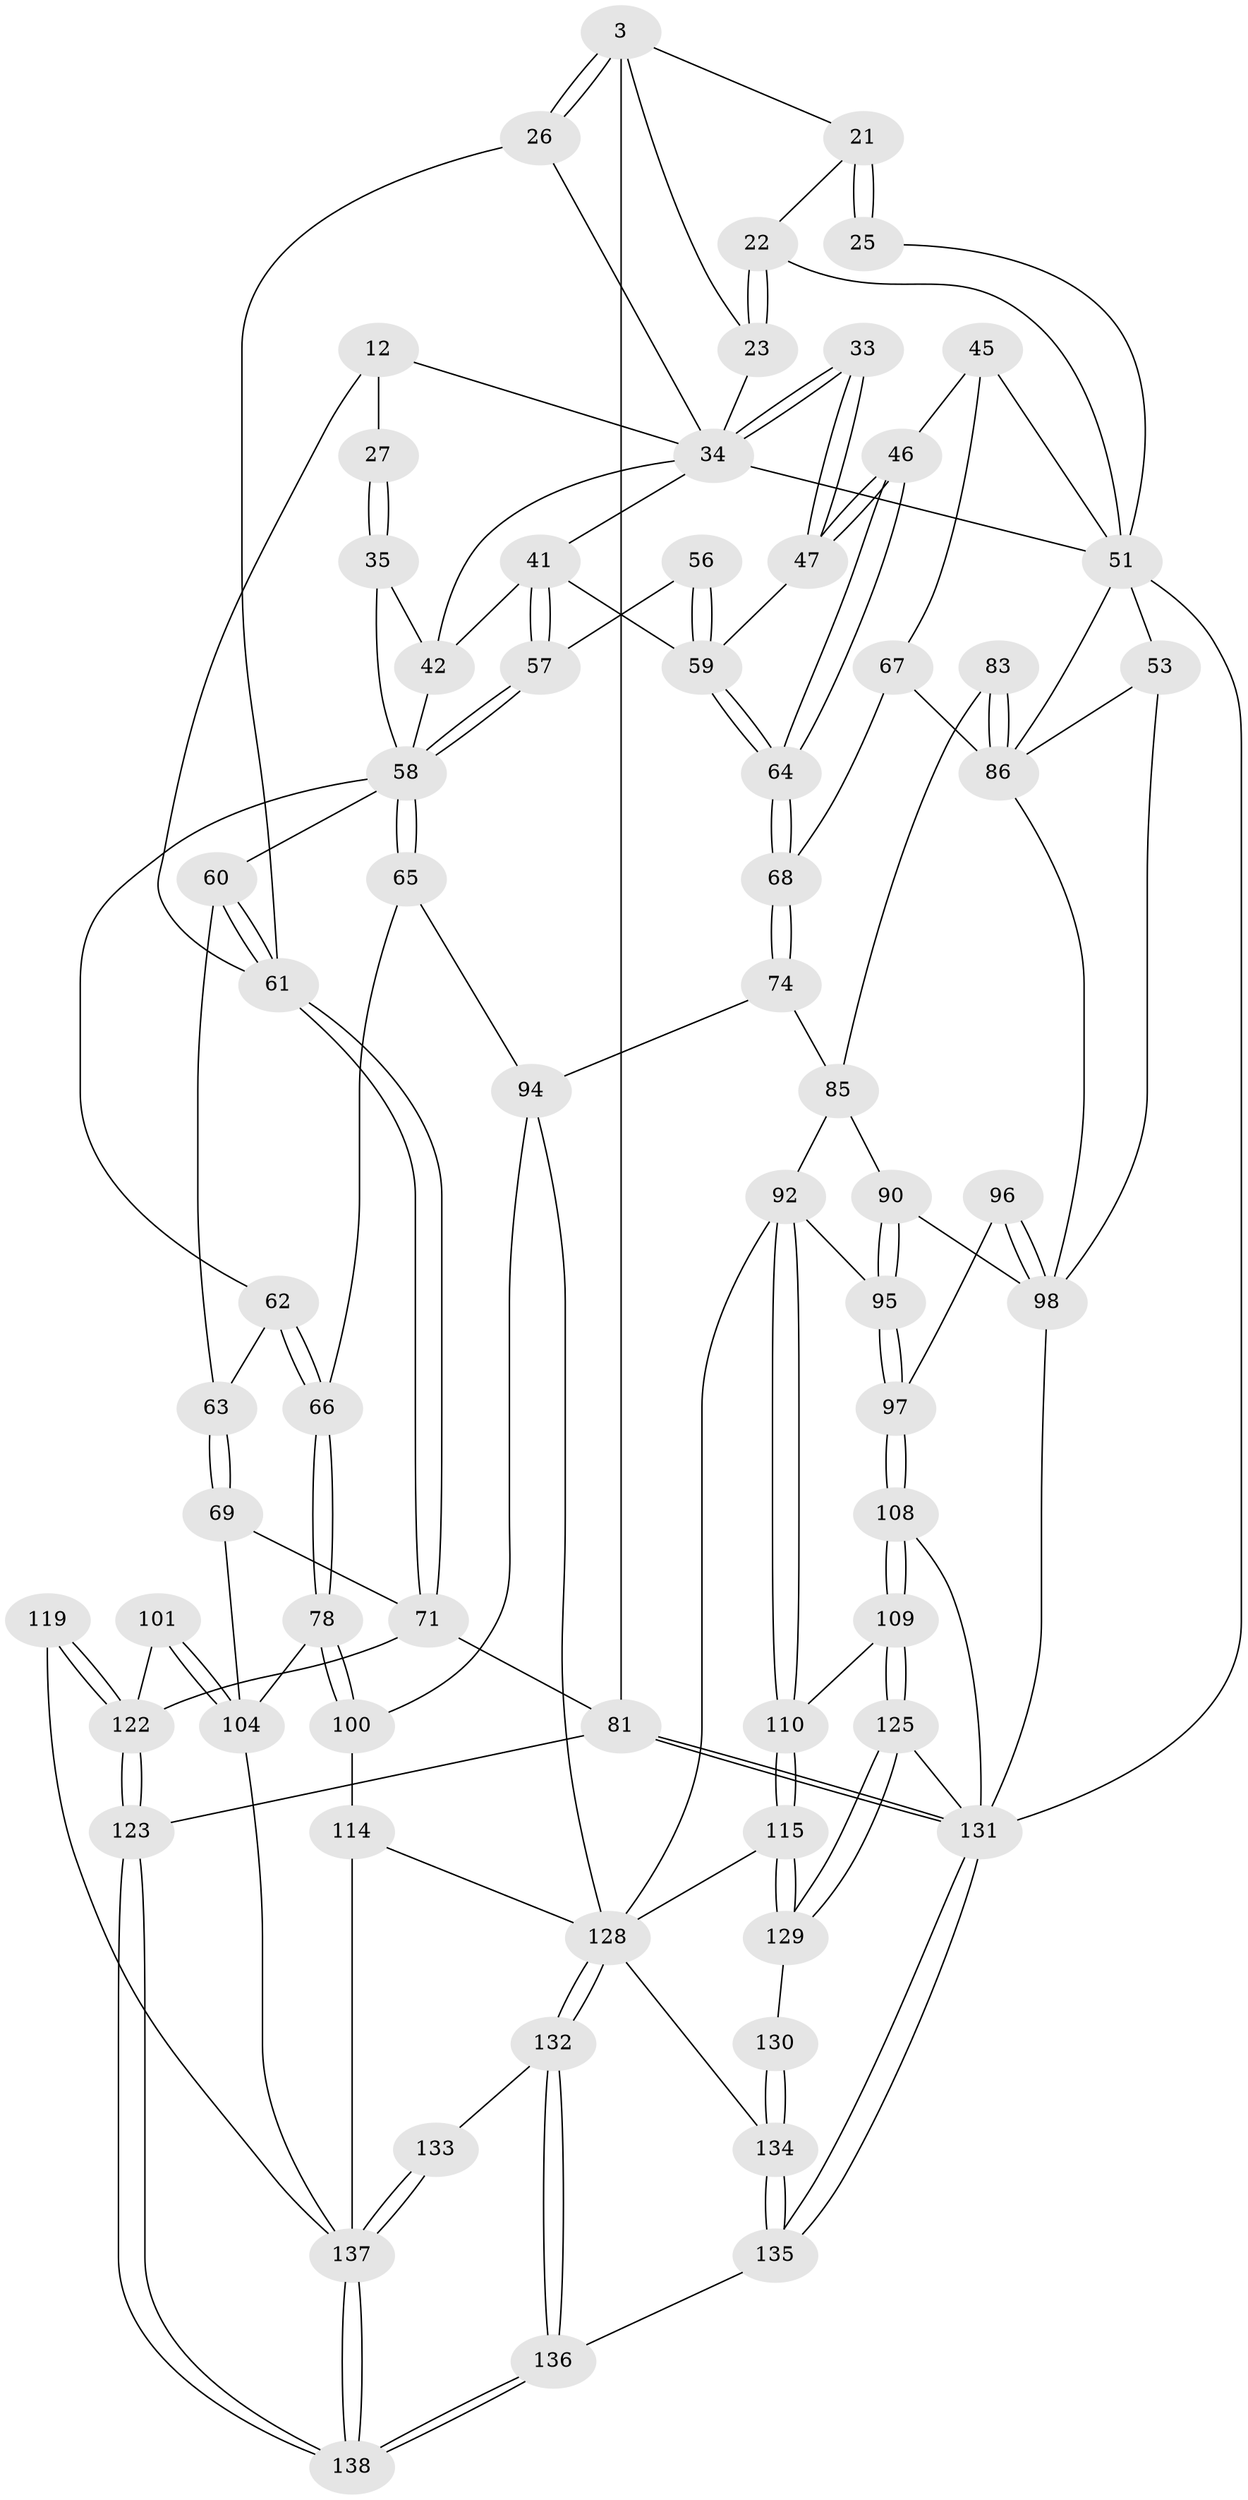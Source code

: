 // original degree distribution, {4: 0.21739130434782608, 6: 0.21739130434782608, 3: 0.021739130434782608, 5: 0.5434782608695652}
// Generated by graph-tools (version 1.1) at 2025/01/03/09/25 05:01:07]
// undirected, 69 vertices, 161 edges
graph export_dot {
graph [start="1"]
  node [color=gray90,style=filled];
  3 [pos="+0+0",super="+2"];
  12 [pos="+0.2181190567291345+0.1668926890498032",super="+11"];
  21 [pos="+0.94436153046862+0.09955431827761069",super="+18+19"];
  22 [pos="+0.9361655734406154+0.18264616206723291"];
  23 [pos="+0.8728815803579696+0.14667888854259947",super="+20"];
  25 [pos="+1+0.11267274570976955"];
  26 [pos="+0+0",super="+14+4"];
  27 [pos="+0.27628241553394334+0.1992329931805494",super="+17"];
  33 [pos="+0.724392200902879+0.298120624290571"];
  34 [pos="+0.6905442161788002+0.2070772593711413",super="+10+31"];
  35 [pos="+0.2907499090143298+0.25186618492905294",super="+16"];
  41 [pos="+0.5532037462679195+0.2645121640174915",super="+40"];
  42 [pos="+0.4878731445081765+0.24073609333991688",super="+15"];
  45 [pos="+0.7975557739262779+0.3879619403004463"];
  46 [pos="+0.7311956385708736+0.34732310650494486"];
  47 [pos="+0.7265121880605517+0.34109046433512824"];
  51 [pos="+1+0.5106729933202225",super="+32+48"];
  53 [pos="+1+0.4655872768298826",super="+52"];
  56 [pos="+0.5758580806750642+0.4366812432785715"];
  57 [pos="+0.5550978905136977+0.43025255615539476"];
  58 [pos="+0.3802304805673174+0.4276891521784093",super="+43"];
  59 [pos="+0.5963227540189863+0.45293571424854456",super="+54+55"];
  60 [pos="+0.0808383770520431+0.40475065644436886",super="+38"];
  61 [pos="+0+0.4426665802007497",super="+44+39+13"];
  62 [pos="+0.20263562754465614+0.4887855460588426"];
  63 [pos="+0.10034292620703822+0.44656930753289836"];
  64 [pos="+0.6261556197337541+0.48753621390744223"];
  65 [pos="+0.35777949734460457+0.5154068929406888"];
  66 [pos="+0.275886156095487+0.5584029094206611"];
  67 [pos="+0.7432111683822491+0.45763971649051316",super="+50"];
  68 [pos="+0.6307442434352953+0.50022416180536"];
  69 [pos="+0.06585921995747067+0.6033798362038298"];
  71 [pos="+0+0.5997756793813221",super="+70"];
  74 [pos="+0.6312174605641421+0.538120208728232"];
  78 [pos="+0.23475797967436662+0.6072604242829182"];
  81 [pos="+1+1",super="+77"];
  83 [pos="+0.7363953262306971+0.565987958430313"];
  85 [pos="+0.669394243284147+0.5637440818229527",super="+84"];
  86 [pos="+0.819799686167971+0.5781846345191267",super="+76+72+73"];
  90 [pos="+0.735770393730479+0.6332616661487137"];
  92 [pos="+0.49707392766978775+0.6782888443309368",super="+91"];
  94 [pos="+0.49464185967569485+0.6763663528721234",super="+75"];
  95 [pos="+0.703256192658585+0.7322681656139334"];
  96 [pos="+0.75165178230527+0.7315870166327599"];
  97 [pos="+0.707867973909259+0.7396550250098547"];
  98 [pos="+0.8749682715341108+0.7391391905155911",super="+87+89"];
  100 [pos="+0.28866068202850526+0.7095204072649741",super="+99"];
  101 [pos="+0.12169656194276347+0.786608460085536"];
  104 [pos="+0.16732564419256613+0.7687919253787859",super="+79+80"];
  108 [pos="+0.6868777561163698+0.804513460992903"];
  109 [pos="+0.6754265922154873+0.8212674541062843"];
  110 [pos="+0.6291247328310481+0.8214287884379197"];
  114 [pos="+0.342185723630884+0.8476268168031472",super="+113+105"];
  115 [pos="+0.5678264601333073+0.8634037333430689"];
  119 [pos="+0.1880016545646027+0.9241251969574663"];
  122 [pos="+0+1",super="+103+102"];
  123 [pos="+0+1"];
  125 [pos="+0.7229647860700097+0.962221253603925"];
  128 [pos="+0.43041921566938507+0.9080134934032454",super="+112+116"];
  129 [pos="+0.5784353981298085+0.9159418065732498"];
  130 [pos="+0.5386962290633315+0.98196802660965"];
  131 [pos="+0.7824410555947151+1",super="+124+117"];
  132 [pos="+0.4297684675712375+0.9204025875703984"];
  133 [pos="+0.39235288670812507+0.9627880195441534"];
  134 [pos="+0.5366065751268784+0.9940627572002341",super="+127+126"];
  135 [pos="+0.5387861567509961+1"];
  136 [pos="+0.49674579020582615+1"];
  137 [pos="+0.331824369787943+1",super="+121+120"];
  138 [pos="+0.3660406650841168+1"];
  3 -- 26 [weight=2];
  3 -- 26;
  3 -- 81 [weight=2];
  3 -- 21;
  3 -- 23;
  12 -- 27 [weight=2];
  12 -- 61;
  12 -- 34;
  21 -- 22;
  21 -- 25 [weight=2];
  21 -- 25;
  22 -- 23;
  22 -- 23;
  22 -- 51;
  23 -- 34 [weight=2];
  25 -- 51;
  26 -- 61 [weight=2];
  26 -- 34;
  27 -- 35 [weight=2];
  27 -- 35;
  33 -- 34 [weight=2];
  33 -- 34;
  33 -- 47;
  33 -- 47;
  34 -- 41;
  34 -- 51;
  34 -- 42;
  35 -- 58;
  35 -- 42;
  41 -- 42;
  41 -- 57;
  41 -- 57;
  41 -- 59;
  42 -- 58;
  45 -- 46;
  45 -- 51;
  45 -- 67;
  46 -- 47;
  46 -- 47;
  46 -- 64;
  46 -- 64;
  47 -- 59;
  51 -- 53 [weight=2];
  51 -- 86;
  51 -- 131;
  53 -- 86;
  53 -- 98;
  56 -- 57;
  56 -- 59 [weight=2];
  56 -- 59;
  57 -- 58;
  57 -- 58;
  58 -- 65;
  58 -- 65;
  58 -- 60;
  58 -- 62;
  59 -- 64;
  59 -- 64;
  60 -- 61 [weight=2];
  60 -- 61;
  60 -- 63;
  61 -- 71;
  61 -- 71;
  62 -- 63;
  62 -- 66;
  62 -- 66;
  63 -- 69;
  63 -- 69;
  64 -- 68;
  64 -- 68;
  65 -- 66;
  65 -- 94;
  66 -- 78;
  66 -- 78;
  67 -- 68;
  67 -- 86 [weight=2];
  68 -- 74;
  68 -- 74;
  69 -- 104;
  69 -- 71;
  71 -- 81;
  71 -- 122;
  74 -- 85;
  74 -- 94;
  78 -- 100;
  78 -- 100;
  78 -- 104;
  81 -- 131 [weight=2];
  81 -- 131;
  81 -- 123;
  83 -- 86 [weight=2];
  83 -- 86;
  83 -- 85;
  85 -- 92;
  85 -- 90;
  86 -- 98;
  90 -- 95;
  90 -- 95;
  90 -- 98;
  92 -- 110;
  92 -- 110;
  92 -- 95;
  92 -- 128;
  94 -- 100;
  94 -- 128;
  95 -- 97;
  95 -- 97;
  96 -- 97;
  96 -- 98 [weight=2];
  96 -- 98;
  97 -- 108;
  97 -- 108;
  98 -- 131;
  100 -- 114 [weight=2];
  101 -- 104 [weight=2];
  101 -- 104;
  101 -- 122;
  104 -- 137;
  108 -- 109;
  108 -- 109;
  108 -- 131;
  109 -- 110;
  109 -- 125;
  109 -- 125;
  110 -- 115;
  110 -- 115;
  114 -- 137 [weight=2];
  114 -- 128;
  115 -- 129;
  115 -- 129;
  115 -- 128;
  119 -- 122 [weight=2];
  119 -- 122;
  119 -- 137;
  122 -- 123;
  122 -- 123;
  123 -- 138;
  123 -- 138;
  125 -- 129;
  125 -- 129;
  125 -- 131;
  128 -- 132;
  128 -- 132;
  128 -- 134 [weight=2];
  129 -- 130;
  130 -- 134 [weight=2];
  130 -- 134;
  131 -- 135;
  131 -- 135;
  132 -- 133;
  132 -- 136;
  132 -- 136;
  133 -- 137 [weight=2];
  133 -- 137;
  134 -- 135;
  134 -- 135;
  135 -- 136;
  136 -- 138;
  136 -- 138;
  137 -- 138;
  137 -- 138;
}
